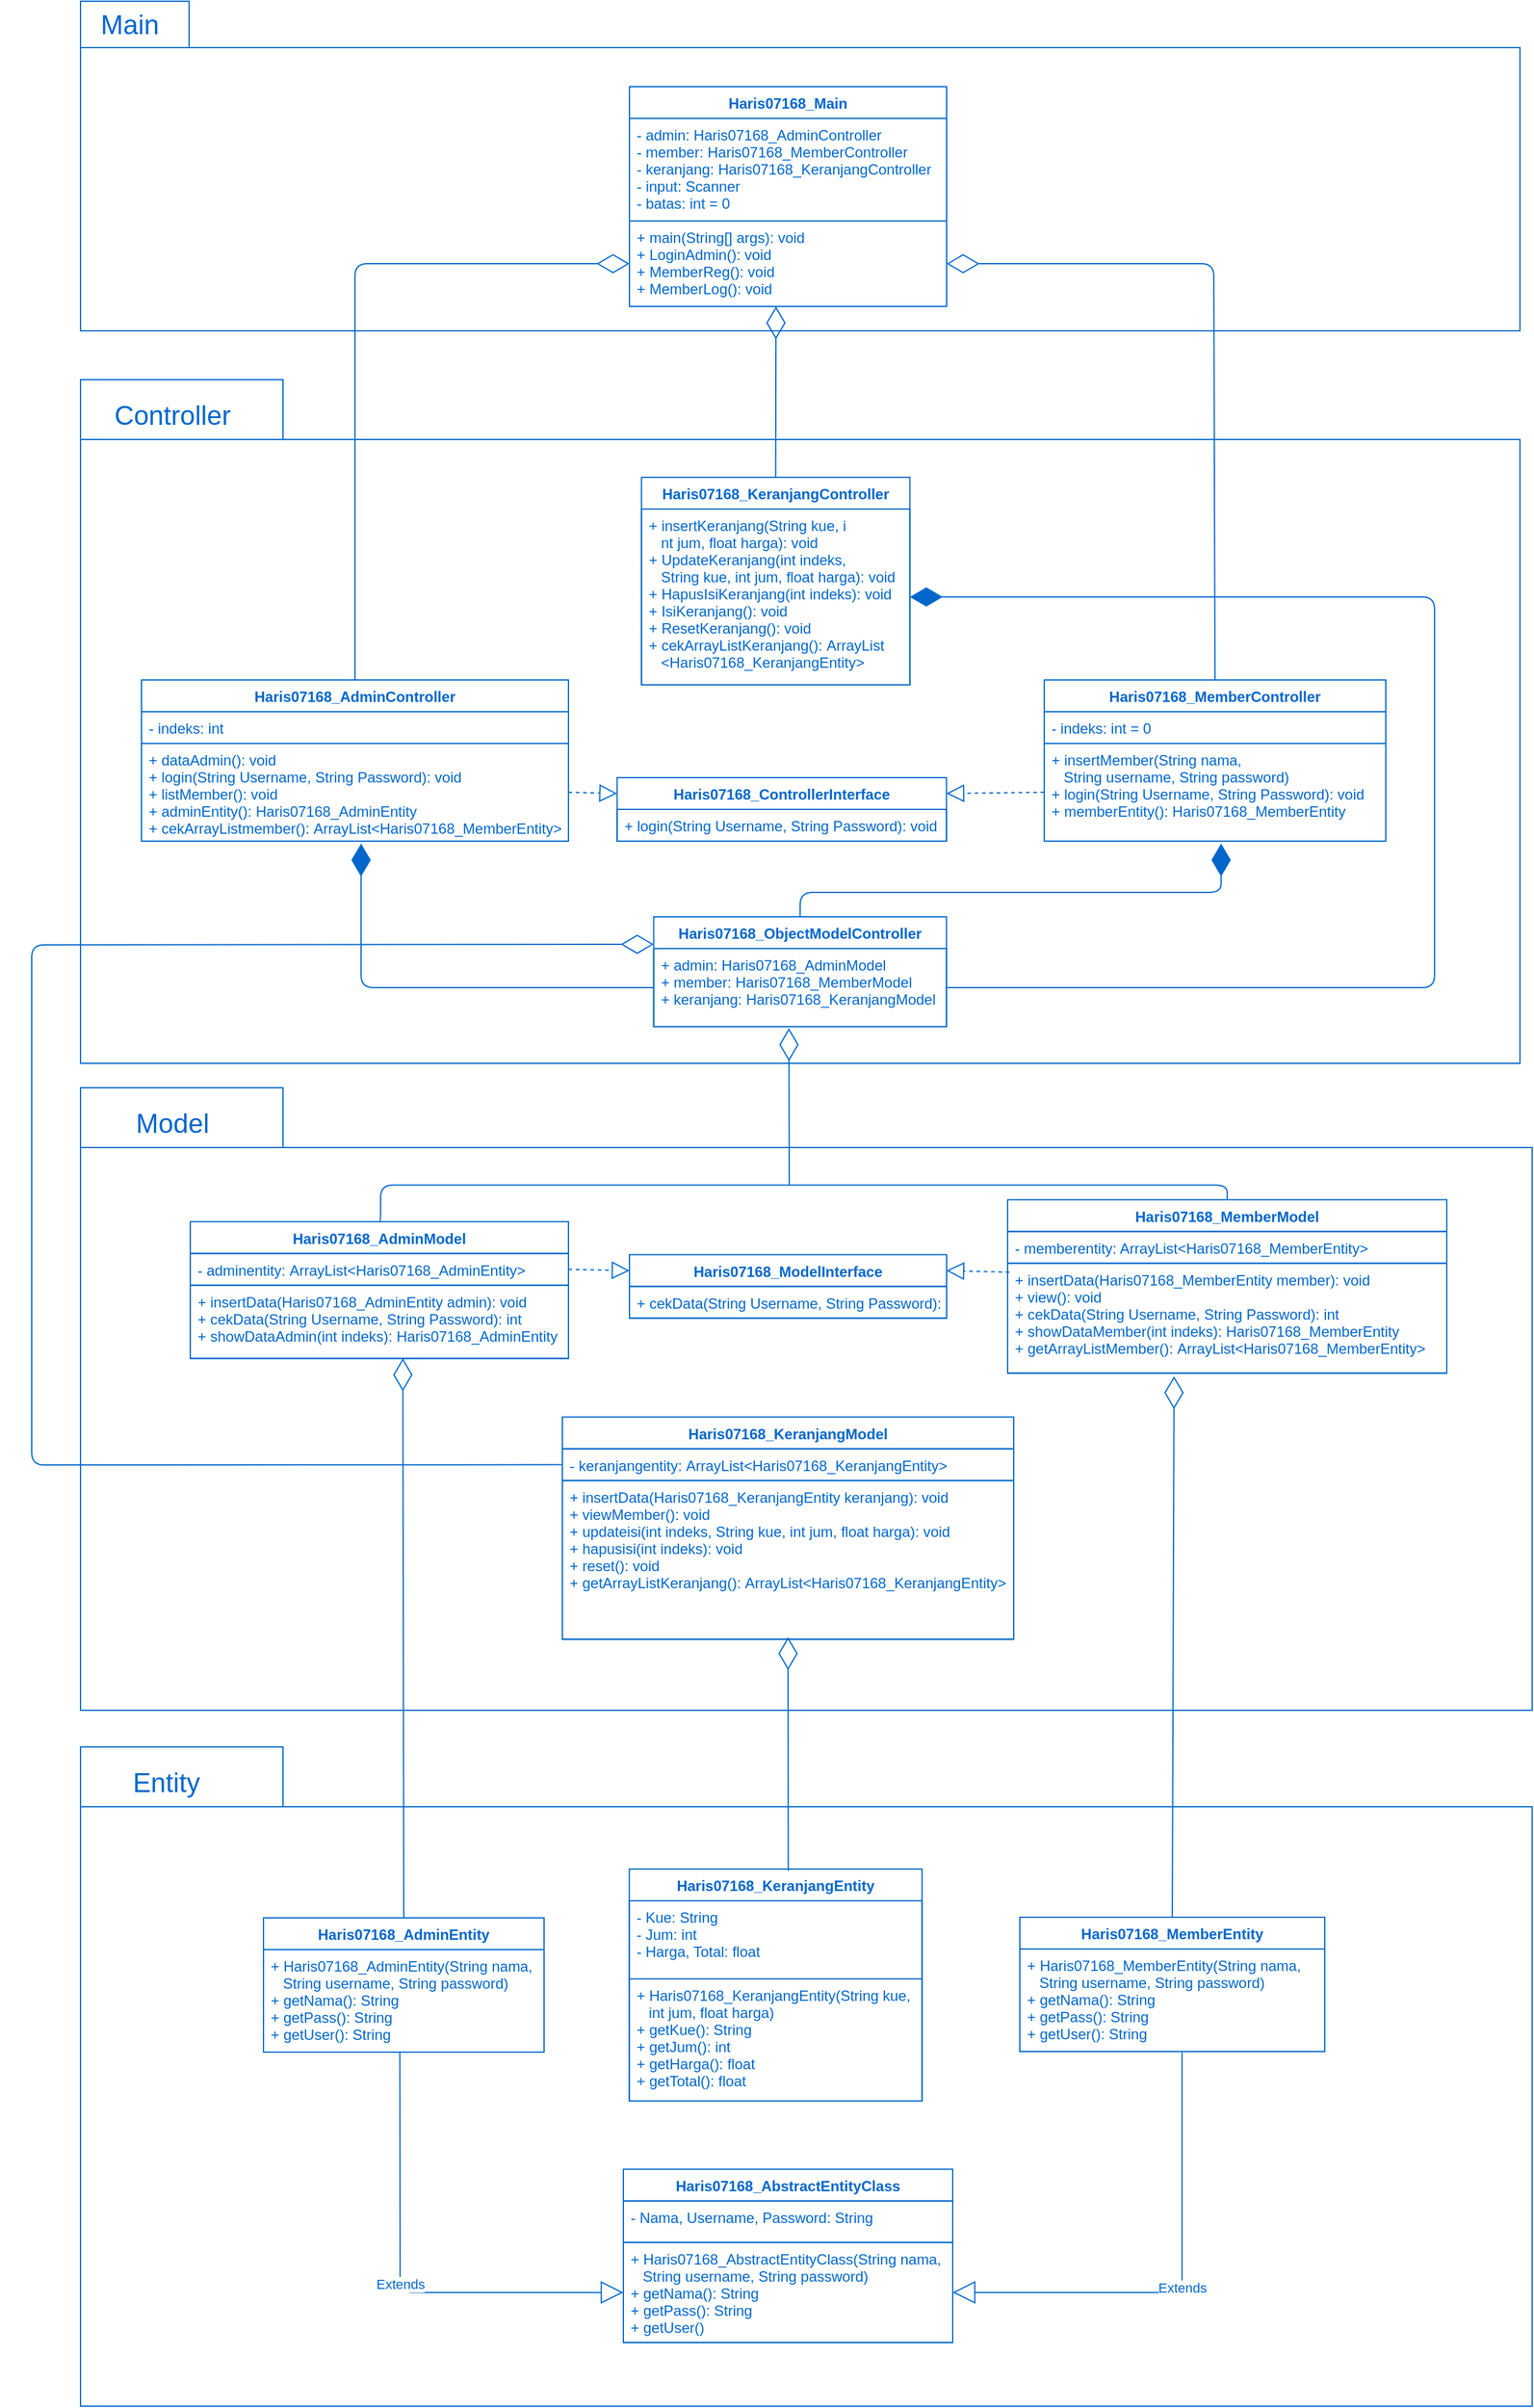 <mxfile version="12.4.2" type="device" pages="1"><diagram id="OKDqoTfsX0Fdf6CYpsVV" name="Page-1"><mxGraphModel dx="1707" dy="1053" grid="1" gridSize="10" guides="1" tooltips="1" connect="1" arrows="1" fold="1" page="1" pageScale="1" pageWidth="850" pageHeight="1100" math="0" shadow="0"><root><mxCell id="0"/><mxCell id="1" parent="0"/><mxCell id="1tDGdgKpz8HeDNRkOdJC-90" value="" style="shape=folder;fontStyle=1;spacingTop=10;tabWidth=166;tabHeight=49;tabPosition=left;html=1;strokeColor=#0066CC;fontColor=#0066CC;" vertex="1" parent="1"><mxGeometry x="410" y="1590" width="1190" height="540" as="geometry"/></mxCell><mxCell id="1tDGdgKpz8HeDNRkOdJC-88" value="" style="shape=folder;fontStyle=1;spacingTop=10;tabWidth=166;tabHeight=49;tabPosition=left;html=1;strokeColor=#0066CC;fontColor=#0066CC;" vertex="1" parent="1"><mxGeometry x="410" y="1050" width="1190" height="510" as="geometry"/></mxCell><mxCell id="1tDGdgKpz8HeDNRkOdJC-86" value="" style="shape=folder;fontStyle=1;spacingTop=10;tabWidth=166;tabHeight=49;tabPosition=left;html=1;strokeColor=#0066CC;fontColor=#0066CC;" vertex="1" parent="1"><mxGeometry x="410" y="470" width="1180" height="560" as="geometry"/></mxCell><mxCell id="1tDGdgKpz8HeDNRkOdJC-82" value="" style="shape=folder;fontStyle=1;spacingTop=10;tabWidth=89;tabHeight=38;tabPosition=left;html=1;strokeColor=#0066CC;fontColor=#0066CC;" vertex="1" parent="1"><mxGeometry x="410" y="160" width="1180" height="270" as="geometry"/></mxCell><mxCell id="1tDGdgKpz8HeDNRkOdJC-1" value="Haris07168_AdminController" style="swimlane;fontStyle=1;align=center;verticalAlign=top;childLayout=stackLayout;horizontal=1;startSize=26;horizontalStack=0;resizeParent=1;resizeParentMax=0;resizeLast=0;collapsible=1;marginBottom=0;strokeColor=#0066CC;fontColor=#0066CC;" vertex="1" parent="1"><mxGeometry x="460" y="716" width="350" height="132" as="geometry"/></mxCell><mxCell id="1tDGdgKpz8HeDNRkOdJC-2" value="- indeks: int" style="text;strokeColor=#0066CC;fillColor=none;align=left;verticalAlign=top;spacingLeft=4;spacingRight=4;overflow=hidden;rotatable=0;points=[[0,0.5],[1,0.5]];portConstraint=eastwest;fontColor=#0066CC;" vertex="1" parent="1tDGdgKpz8HeDNRkOdJC-1"><mxGeometry y="26" width="350" height="26" as="geometry"/></mxCell><mxCell id="1tDGdgKpz8HeDNRkOdJC-4" value="+ dataAdmin(): void&#10;+ login(String Username, String Password): void&#10;+ listMember(): void&#10;+ adminEntity(): Haris07168_AdminEntity&#10;+ cekArrayListmember(): ArrayList&lt;Haris07168_MemberEntity&gt;" style="text;strokeColor=#0066CC;fillColor=none;align=left;verticalAlign=top;spacingLeft=4;spacingRight=4;overflow=hidden;rotatable=0;points=[[0,0.5],[1,0.5]];portConstraint=eastwest;fontColor=#0066CC;" vertex="1" parent="1tDGdgKpz8HeDNRkOdJC-1"><mxGeometry y="52" width="350" height="80" as="geometry"/></mxCell><mxCell id="1tDGdgKpz8HeDNRkOdJC-5" value="Haris07168_ControllerInterface" style="swimlane;fontStyle=1;align=center;verticalAlign=top;childLayout=stackLayout;horizontal=1;startSize=26;horizontalStack=0;resizeParent=1;resizeParentMax=0;resizeLast=0;collapsible=1;marginBottom=0;fontColor=#0066CC;strokeColor=#0066CC;" vertex="1" parent="1"><mxGeometry x="849.86" y="796" width="270" height="52" as="geometry"/></mxCell><mxCell id="1tDGdgKpz8HeDNRkOdJC-8" value="+ login(String Username, String Password): void" style="text;strokeColor=#0066CC;fillColor=none;align=left;verticalAlign=top;spacingLeft=4;spacingRight=4;overflow=hidden;rotatable=0;points=[[0,0.5],[1,0.5]];portConstraint=eastwest;fontColor=#0066CC;" vertex="1" parent="1tDGdgKpz8HeDNRkOdJC-5"><mxGeometry y="26" width="270" height="26" as="geometry"/></mxCell><mxCell id="1tDGdgKpz8HeDNRkOdJC-9" value="Haris07168_KeranjangController" style="swimlane;fontStyle=1;align=center;verticalAlign=top;childLayout=stackLayout;horizontal=1;startSize=26;horizontalStack=0;resizeParent=1;resizeParentMax=0;resizeLast=0;collapsible=1;marginBottom=0;strokeColor=#0066CC;fontColor=#0066CC;" vertex="1" parent="1"><mxGeometry x="869.86" y="550" width="220" height="170" as="geometry"/></mxCell><mxCell id="1tDGdgKpz8HeDNRkOdJC-12" value="+ insertKeranjang(String kue, i&#10;   nt jum, float harga): void&#10;+ UpdateKeranjang(int indeks, &#10;   String kue, int jum, float harga): void&#10;+ HapusIsiKeranjang(int indeks): void&#10;+ IsiKeranjang(): void&#10;+ ResetKeranjang(): void&#10;+ cekArrayListKeranjang(): ArrayList&#10;   &lt;Haris07168_KeranjangEntity&gt;" style="text;strokeColor=#0066CC;fillColor=none;align=left;verticalAlign=top;spacingLeft=4;spacingRight=4;overflow=hidden;rotatable=0;points=[[0,0.5],[1,0.5]];portConstraint=eastwest;fontColor=#0066CC;" vertex="1" parent="1tDGdgKpz8HeDNRkOdJC-9"><mxGeometry y="26" width="220" height="144" as="geometry"/></mxCell><mxCell id="1tDGdgKpz8HeDNRkOdJC-13" value="Haris07168_MemberController" style="swimlane;fontStyle=1;align=center;verticalAlign=top;childLayout=stackLayout;horizontal=1;startSize=26;horizontalStack=0;resizeParent=1;resizeParentMax=0;resizeLast=0;collapsible=1;marginBottom=0;strokeColor=#0066CC;fontColor=#0066CC;" vertex="1" parent="1"><mxGeometry x="1200" y="716" width="280" height="132" as="geometry"/></mxCell><mxCell id="1tDGdgKpz8HeDNRkOdJC-14" value="- indeks: int = 0" style="text;strokeColor=#0066CC;fillColor=none;align=left;verticalAlign=top;spacingLeft=4;spacingRight=4;overflow=hidden;rotatable=0;points=[[0,0.5],[1,0.5]];portConstraint=eastwest;fontColor=#0066CC;" vertex="1" parent="1tDGdgKpz8HeDNRkOdJC-13"><mxGeometry y="26" width="280" height="26" as="geometry"/></mxCell><mxCell id="1tDGdgKpz8HeDNRkOdJC-16" value="+ insertMember(String nama, &#10;   String username, String password)&#10;+ login(String Username, String Password): void&#10;+ memberEntity(): Haris07168_MemberEntity" style="text;strokeColor=#0066CC;fillColor=none;align=left;verticalAlign=top;spacingLeft=4;spacingRight=4;overflow=hidden;rotatable=0;points=[[0,0.5],[1,0.5]];portConstraint=eastwest;fontColor=#0066CC;" vertex="1" parent="1tDGdgKpz8HeDNRkOdJC-13"><mxGeometry y="52" width="280" height="80" as="geometry"/></mxCell><mxCell id="1tDGdgKpz8HeDNRkOdJC-17" value="Haris07168_ObjectModelController" style="swimlane;fontStyle=1;align=center;verticalAlign=top;childLayout=stackLayout;horizontal=1;startSize=26;horizontalStack=0;resizeParent=1;resizeParentMax=0;resizeLast=0;collapsible=1;marginBottom=0;strokeColor=#0066CC;fontColor=#0066CC;" vertex="1" parent="1"><mxGeometry x="879.86" y="910" width="240" height="90" as="geometry"/></mxCell><mxCell id="1tDGdgKpz8HeDNRkOdJC-18" value="+ admin: Haris07168_AdminModel&#10;+ member: Haris07168_MemberModel&#10;+ keranjang: Haris07168_KeranjangModel" style="text;strokeColor=#0066CC;fillColor=none;align=left;verticalAlign=top;spacingLeft=4;spacingRight=4;overflow=hidden;rotatable=0;points=[[0,0.5],[1,0.5]];portConstraint=eastwest;fontColor=#0066CC;" vertex="1" parent="1tDGdgKpz8HeDNRkOdJC-17"><mxGeometry y="26" width="240" height="64" as="geometry"/></mxCell><mxCell id="1tDGdgKpz8HeDNRkOdJC-21" value="Haris07168_AbstractEntityClass" style="swimlane;fontStyle=1;align=center;verticalAlign=top;childLayout=stackLayout;horizontal=1;startSize=26;horizontalStack=0;resizeParent=1;resizeParentMax=0;resizeLast=0;collapsible=1;marginBottom=0;fontColor=#0066CC;strokeColor=#0066CC;" vertex="1" parent="1"><mxGeometry x="855" y="1935.86" width="270" height="142" as="geometry"/></mxCell><mxCell id="1tDGdgKpz8HeDNRkOdJC-22" value="- Nama, Username, Password: String" style="text;strokeColor=#0066CC;fillColor=none;align=left;verticalAlign=top;spacingLeft=4;spacingRight=4;overflow=hidden;rotatable=0;points=[[0,0.5],[1,0.5]];portConstraint=eastwest;fontColor=#0066CC;" vertex="1" parent="1tDGdgKpz8HeDNRkOdJC-21"><mxGeometry y="26" width="270" height="34" as="geometry"/></mxCell><mxCell id="1tDGdgKpz8HeDNRkOdJC-24" value="+ Haris07168_AbstractEntityClass(String nama, &#10;   String username, String password)&#10;+ getNama(): String&#10;+ getPass(): String&#10;+ getUser()" style="text;strokeColor=#0066CC;fillColor=none;align=left;verticalAlign=top;spacingLeft=4;spacingRight=4;overflow=hidden;rotatable=0;points=[[0,0.5],[1,0.5]];portConstraint=eastwest;fontColor=#0066CC;" vertex="1" parent="1tDGdgKpz8HeDNRkOdJC-21"><mxGeometry y="60" width="270" height="82" as="geometry"/></mxCell><mxCell id="1tDGdgKpz8HeDNRkOdJC-25" value="Haris07168_AdminEntity" style="swimlane;fontStyle=1;align=center;verticalAlign=top;childLayout=stackLayout;horizontal=1;startSize=26;horizontalStack=0;resizeParent=1;resizeParentMax=0;resizeLast=0;collapsible=1;marginBottom=0;strokeColor=#0066CC;fontColor=#0066CC;" vertex="1" parent="1"><mxGeometry x="560" y="1730" width="230" height="110" as="geometry"/></mxCell><mxCell id="1tDGdgKpz8HeDNRkOdJC-28" value="+ Haris07168_AdminEntity(String nama, &#10;   String username, String password)&#10;+ getNama(): String&#10;+ getPass(): String&#10;+ getUser(): String" style="text;strokeColor=#0066CC;fillColor=none;align=left;verticalAlign=top;spacingLeft=4;spacingRight=4;overflow=hidden;rotatable=0;points=[[0,0.5],[1,0.5]];portConstraint=eastwest;fontColor=#0066CC;" vertex="1" parent="1tDGdgKpz8HeDNRkOdJC-25"><mxGeometry y="26" width="230" height="84" as="geometry"/></mxCell><mxCell id="1tDGdgKpz8HeDNRkOdJC-29" value="Haris07168_KeranjangEntity" style="swimlane;fontStyle=1;align=center;verticalAlign=top;childLayout=stackLayout;horizontal=1;startSize=26;horizontalStack=0;resizeParent=1;resizeParentMax=0;resizeLast=0;collapsible=1;marginBottom=0;fontColor=#0066CC;strokeColor=#0066CC;" vertex="1" parent="1"><mxGeometry x="859.86" y="1690" width="240" height="190" as="geometry"/></mxCell><mxCell id="1tDGdgKpz8HeDNRkOdJC-30" value="- Kue: String&#10;- Jum: int&#10;- Harga, Total: float" style="text;strokeColor=#0066CC;fillColor=none;align=left;verticalAlign=top;spacingLeft=4;spacingRight=4;overflow=hidden;rotatable=0;points=[[0,0.5],[1,0.5]];portConstraint=eastwest;fontColor=#0066CC;" vertex="1" parent="1tDGdgKpz8HeDNRkOdJC-29"><mxGeometry y="26" width="240" height="64" as="geometry"/></mxCell><mxCell id="1tDGdgKpz8HeDNRkOdJC-32" value="+ Haris07168_KeranjangEntity(String kue, &#10;   int jum, float harga)&#10;+ getKue(): String&#10;+ getJum(): int&#10;+ getHarga(): float&#10;+ getTotal(): float" style="text;strokeColor=#0066CC;fillColor=none;align=left;verticalAlign=top;spacingLeft=4;spacingRight=4;overflow=hidden;rotatable=0;points=[[0,0.5],[1,0.5]];portConstraint=eastwest;fontColor=#0066CC;" vertex="1" parent="1tDGdgKpz8HeDNRkOdJC-29"><mxGeometry y="90" width="240" height="100" as="geometry"/></mxCell><mxCell id="1tDGdgKpz8HeDNRkOdJC-33" value="Haris07168_MemberEntity" style="swimlane;fontStyle=1;align=center;verticalAlign=top;childLayout=stackLayout;horizontal=1;startSize=26;horizontalStack=0;resizeParent=1;resizeParentMax=0;resizeLast=0;collapsible=1;marginBottom=0;strokeColor=#0066CC;fontColor=#0066CC;" vertex="1" parent="1"><mxGeometry x="1180" y="1729.53" width="250" height="110" as="geometry"/></mxCell><mxCell id="1tDGdgKpz8HeDNRkOdJC-36" value="+ Haris07168_MemberEntity(String nama, &#10;   String username, String password)&#10;+ getNama(): String&#10;+ getPass(): String&#10;+ getUser(): String" style="text;strokeColor=#0066CC;fillColor=none;align=left;verticalAlign=top;spacingLeft=4;spacingRight=4;overflow=hidden;rotatable=0;points=[[0,0.5],[1,0.5]];portConstraint=eastwest;fontColor=#0066CC;" vertex="1" parent="1tDGdgKpz8HeDNRkOdJC-33"><mxGeometry y="26" width="250" height="84" as="geometry"/></mxCell><mxCell id="1tDGdgKpz8HeDNRkOdJC-37" value="Haris07168_AdminModel" style="swimlane;fontStyle=1;align=center;verticalAlign=top;childLayout=stackLayout;horizontal=1;startSize=26;horizontalStack=0;resizeParent=1;resizeParentMax=0;resizeLast=0;collapsible=1;marginBottom=0;fontColor=#0066CC;strokeColor=#0066CC;" vertex="1" parent="1"><mxGeometry x="500" y="1159.81" width="310" height="112" as="geometry"/></mxCell><mxCell id="1tDGdgKpz8HeDNRkOdJC-38" value="- adminentity: ArrayList&lt;Haris07168_AdminEntity&gt;" style="text;strokeColor=#0066CC;fillColor=none;align=left;verticalAlign=top;spacingLeft=4;spacingRight=4;overflow=hidden;rotatable=0;points=[[0,0.5],[1,0.5]];portConstraint=eastwest;fontColor=#0066CC;" vertex="1" parent="1tDGdgKpz8HeDNRkOdJC-37"><mxGeometry y="26" width="310" height="26" as="geometry"/></mxCell><mxCell id="1tDGdgKpz8HeDNRkOdJC-40" value="+ insertData(Haris07168_AdminEntity admin): void&#10;+ cekData(String Username, String Password): int&#10;+ showDataAdmin(int indeks): Haris07168_AdminEntity" style="text;strokeColor=#0066CC;fillColor=none;align=left;verticalAlign=top;spacingLeft=4;spacingRight=4;overflow=hidden;rotatable=0;points=[[0,0.5],[1,0.5]];portConstraint=eastwest;fontColor=#0066CC;" vertex="1" parent="1tDGdgKpz8HeDNRkOdJC-37"><mxGeometry y="52" width="310" height="60" as="geometry"/></mxCell><mxCell id="1tDGdgKpz8HeDNRkOdJC-41" value="Haris07168_KeranjangModel" style="swimlane;fontStyle=1;align=center;verticalAlign=top;childLayout=stackLayout;horizontal=1;startSize=26;horizontalStack=0;resizeParent=1;resizeParentMax=0;resizeLast=0;collapsible=1;marginBottom=0;strokeColor=#0066CC;fontColor=#0066CC;" vertex="1" parent="1"><mxGeometry x="805" y="1319.81" width="370" height="182" as="geometry"/></mxCell><mxCell id="1tDGdgKpz8HeDNRkOdJC-42" value="- keranjangentity: ArrayList&lt;Haris07168_KeranjangEntity&gt;" style="text;strokeColor=#0066CC;fillColor=none;align=left;verticalAlign=top;spacingLeft=4;spacingRight=4;overflow=hidden;rotatable=0;points=[[0,0.5],[1,0.5]];portConstraint=eastwest;fontColor=#0066CC;" vertex="1" parent="1tDGdgKpz8HeDNRkOdJC-41"><mxGeometry y="26" width="370" height="26" as="geometry"/></mxCell><mxCell id="1tDGdgKpz8HeDNRkOdJC-44" value="+ insertData(Haris07168_KeranjangEntity keranjang): void&#10;+ viewMember(): void&#10;+ updateisi(int indeks, String kue, int jum, float harga): void&#10;+ hapusisi(int indeks): void&#10;+ reset(): void&#10;+ getArrayListKeranjang(): ArrayList&lt;Haris07168_KeranjangEntity&gt;" style="text;strokeColor=#0066CC;fillColor=none;align=left;verticalAlign=top;spacingLeft=4;spacingRight=4;overflow=hidden;rotatable=0;points=[[0,0.5],[1,0.5]];portConstraint=eastwest;fontColor=#0066CC;" vertex="1" parent="1tDGdgKpz8HeDNRkOdJC-41"><mxGeometry y="52" width="370" height="130" as="geometry"/></mxCell><mxCell id="1tDGdgKpz8HeDNRkOdJC-45" value="Haris07168_MemberModel" style="swimlane;fontStyle=1;align=center;verticalAlign=top;childLayout=stackLayout;horizontal=1;startSize=26;horizontalStack=0;resizeParent=1;resizeParentMax=0;resizeLast=0;collapsible=1;marginBottom=0;fontColor=#0066CC;strokeColor=#0066CC;" vertex="1" parent="1"><mxGeometry x="1170" y="1141.81" width="360" height="142" as="geometry"/></mxCell><mxCell id="1tDGdgKpz8HeDNRkOdJC-46" value="- memberentity: ArrayList&lt;Haris07168_MemberEntity&gt;" style="text;strokeColor=#0066CC;fillColor=none;align=left;verticalAlign=top;spacingLeft=4;spacingRight=4;overflow=hidden;rotatable=0;points=[[0,0.5],[1,0.5]];portConstraint=eastwest;fontColor=#0066CC;" vertex="1" parent="1tDGdgKpz8HeDNRkOdJC-45"><mxGeometry y="26" width="360" height="26" as="geometry"/></mxCell><mxCell id="1tDGdgKpz8HeDNRkOdJC-48" value="+ insertData(Haris07168_MemberEntity member): void&#10;+ view(): void&#10;+ cekData(String Username, String Password): int&#10;+ showDataMember(int indeks): Haris07168_MemberEntity&#10;+ getArrayListMember(): ArrayList&lt;Haris07168_MemberEntity&gt;&#10;" style="text;strokeColor=#0066CC;fillColor=none;align=left;verticalAlign=top;spacingLeft=4;spacingRight=4;overflow=hidden;rotatable=0;points=[[0,0.5],[1,0.5]];portConstraint=eastwest;fontColor=#0066CC;" vertex="1" parent="1tDGdgKpz8HeDNRkOdJC-45"><mxGeometry y="52" width="360" height="90" as="geometry"/></mxCell><mxCell id="1tDGdgKpz8HeDNRkOdJC-49" value="Haris07168_ModelInterface" style="swimlane;fontStyle=1;align=center;verticalAlign=top;childLayout=stackLayout;horizontal=1;startSize=26;horizontalStack=0;resizeParent=1;resizeParentMax=0;resizeLast=0;collapsible=1;marginBottom=0;fontColor=#0066CC;strokeColor=#0066CC;" vertex="1" parent="1"><mxGeometry x="860" y="1186.81" width="260" height="52" as="geometry"/></mxCell><mxCell id="1tDGdgKpz8HeDNRkOdJC-52" value="+ cekData(String Username, String Password): int" style="text;strokeColor=#0066CC;fillColor=none;align=left;verticalAlign=top;spacingLeft=4;spacingRight=4;overflow=hidden;rotatable=0;points=[[0,0.5],[1,0.5]];portConstraint=eastwest;fontColor=#0066CC;" vertex="1" parent="1tDGdgKpz8HeDNRkOdJC-49"><mxGeometry y="26" width="260" height="26" as="geometry"/></mxCell><mxCell id="1tDGdgKpz8HeDNRkOdJC-53" value="Haris07168_Main" style="swimlane;fontStyle=1;align=center;verticalAlign=top;childLayout=stackLayout;horizontal=1;startSize=26;horizontalStack=0;resizeParent=1;resizeParentMax=0;resizeLast=0;collapsible=1;marginBottom=0;strokeColor=#0066CC;fontColor=#0066CC;" vertex="1" parent="1"><mxGeometry x="860" y="230" width="260" height="180" as="geometry"/></mxCell><mxCell id="1tDGdgKpz8HeDNRkOdJC-54" value="- admin: Haris07168_AdminController&#10;- member: Haris07168_MemberController&#10;- keranjang: Haris07168_KeranjangController&#10;- input: Scanner&#10;- batas: int = 0" style="text;strokeColor=#0066CC;fillColor=none;align=left;verticalAlign=top;spacingLeft=4;spacingRight=4;overflow=hidden;rotatable=0;points=[[0,0.5],[1,0.5]];portConstraint=eastwest;fontColor=#0066CC;" vertex="1" parent="1tDGdgKpz8HeDNRkOdJC-53"><mxGeometry y="26" width="260" height="84" as="geometry"/></mxCell><mxCell id="1tDGdgKpz8HeDNRkOdJC-56" value="+ main(String[] args): void&#10;+ LoginAdmin(): void&#10;+ MemberReg(): void&#10;+ MemberLog(): void&#10;" style="text;strokeColor=#0066CC;fillColor=none;align=left;verticalAlign=top;spacingLeft=4;spacingRight=4;overflow=hidden;rotatable=0;points=[[0,0.5],[1,0.5]];portConstraint=eastwest;fontColor=#0066CC;" vertex="1" parent="1tDGdgKpz8HeDNRkOdJC-53"><mxGeometry y="110" width="260" height="70" as="geometry"/></mxCell><mxCell id="1tDGdgKpz8HeDNRkOdJC-58" value="" style="endArrow=block;dashed=1;endFill=0;endSize=12;html=1;fontColor=#0066CC;strokeColor=#0066CC;exitX=1;exitY=0.5;exitDx=0;exitDy=0;entryX=0;entryY=0.25;entryDx=0;entryDy=0;" edge="1" parent="1" source="1tDGdgKpz8HeDNRkOdJC-4" target="1tDGdgKpz8HeDNRkOdJC-5"><mxGeometry width="160" relative="1" as="geometry"><mxPoint x="610" y="518.57" as="sourcePoint"/><mxPoint x="780" y="528" as="targetPoint"/></mxGeometry></mxCell><mxCell id="1tDGdgKpz8HeDNRkOdJC-59" value="" style="endArrow=block;dashed=1;endFill=0;endSize=12;html=1;strokeColor=#0066CC;fontColor=#0066CC;exitX=0;exitY=0.5;exitDx=0;exitDy=0;entryX=1;entryY=0.25;entryDx=0;entryDy=0;" edge="1" parent="1" source="1tDGdgKpz8HeDNRkOdJC-16" target="1tDGdgKpz8HeDNRkOdJC-5"><mxGeometry width="160" relative="1" as="geometry"><mxPoint x="920" y="1160" as="sourcePoint"/><mxPoint x="930" y="1060" as="targetPoint"/></mxGeometry></mxCell><mxCell id="1tDGdgKpz8HeDNRkOdJC-62" value="" style="endArrow=diamondThin;endFill=0;endSize=24;html=1;strokeColor=#0066CC;fontColor=#0066CC;exitX=0.5;exitY=0;exitDx=0;exitDy=0;entryX=0.462;entryY=1;entryDx=0;entryDy=0;entryPerimeter=0;" edge="1" parent="1" source="1tDGdgKpz8HeDNRkOdJC-9" target="1tDGdgKpz8HeDNRkOdJC-56"><mxGeometry width="160" relative="1" as="geometry"><mxPoint x="989.29" y="543.43" as="sourcePoint"/><mxPoint x="989.29" y="410" as="targetPoint"/></mxGeometry></mxCell><mxCell id="1tDGdgKpz8HeDNRkOdJC-63" value="" style="endArrow=diamondThin;endFill=0;endSize=24;html=1;strokeColor=#0066CC;fontColor=#0066CC;exitX=0.5;exitY=0;exitDx=0;exitDy=0;entryX=0;entryY=0.5;entryDx=0;entryDy=0;" edge="1" parent="1" source="1tDGdgKpz8HeDNRkOdJC-1" target="1tDGdgKpz8HeDNRkOdJC-56"><mxGeometry width="160" relative="1" as="geometry"><mxPoint x="600" y="705.43" as="sourcePoint"/><mxPoint x="600" y="572.0" as="targetPoint"/><Array as="points"><mxPoint x="635" y="375"/></Array></mxGeometry></mxCell><mxCell id="1tDGdgKpz8HeDNRkOdJC-64" value="" style="endArrow=diamondThin;endFill=0;endSize=24;html=1;strokeColor=#0066CC;fontColor=#0066CC;entryX=1;entryY=0.5;entryDx=0;entryDy=0;exitX=0.5;exitY=0;exitDx=0;exitDy=0;" edge="1" parent="1" source="1tDGdgKpz8HeDNRkOdJC-13" target="1tDGdgKpz8HeDNRkOdJC-56"><mxGeometry width="160" relative="1" as="geometry"><mxPoint x="1339.29" y="710" as="sourcePoint"/><mxPoint x="1339.29" y="576.57" as="targetPoint"/><Array as="points"><mxPoint x="1339" y="375"/></Array></mxGeometry></mxCell><mxCell id="1tDGdgKpz8HeDNRkOdJC-65" value="" style="endArrow=block;dashed=1;endFill=0;endSize=12;html=1;strokeColor=#0066CC;fontColor=#0066CC;exitX=1;exitY=0.5;exitDx=0;exitDy=0;entryX=0;entryY=0.25;entryDx=0;entryDy=0;" edge="1" parent="1" source="1tDGdgKpz8HeDNRkOdJC-38" target="1tDGdgKpz8HeDNRkOdJC-49"><mxGeometry width="160" relative="1" as="geometry"><mxPoint x="600" y="1279.81" as="sourcePoint"/><mxPoint x="600" y="1409.81" as="targetPoint"/><Array as="points"/></mxGeometry></mxCell><mxCell id="1tDGdgKpz8HeDNRkOdJC-67" value="" style="endArrow=block;dashed=1;endFill=0;endSize=12;html=1;strokeColor=#0066CC;fontColor=#0066CC;exitX=0.004;exitY=0.081;exitDx=0;exitDy=0;exitPerimeter=0;" edge="1" parent="1" source="1tDGdgKpz8HeDNRkOdJC-48"><mxGeometry width="160" relative="1" as="geometry"><mxPoint x="1179.86" y="1199.81" as="sourcePoint"/><mxPoint x="1119.86" y="1199.81" as="targetPoint"/></mxGeometry></mxCell><mxCell id="1tDGdgKpz8HeDNRkOdJC-72" value="" style="endArrow=none;html=1;edgeStyle=orthogonalEdgeStyle;strokeColor=#0066CC;fontColor=#0066CC;exitX=0.5;exitY=0;exitDx=0;exitDy=0;entryX=0.5;entryY=0;entryDx=0;entryDy=0;" edge="1" parent="1" source="1tDGdgKpz8HeDNRkOdJC-37" target="1tDGdgKpz8HeDNRkOdJC-45"><mxGeometry relative="1" as="geometry"><mxPoint x="660" y="1099.81" as="sourcePoint"/><mxPoint x="1059.86" y="1109.81" as="targetPoint"/><Array as="points"><mxPoint x="656" y="1129.81"/><mxPoint x="1350" y="1129.81"/></Array></mxGeometry></mxCell><mxCell id="1tDGdgKpz8HeDNRkOdJC-75" value="" style="endArrow=diamondThin;endFill=0;endSize=24;html=1;strokeColor=#0066CC;fontColor=#0066CC;entryX=0.462;entryY=1.02;entryDx=0;entryDy=0;entryPerimeter=0;" edge="1" parent="1" target="1tDGdgKpz8HeDNRkOdJC-18"><mxGeometry width="160" relative="1" as="geometry"><mxPoint x="991" y="1130" as="sourcePoint"/><mxPoint x="989.29" y="1010" as="targetPoint"/></mxGeometry></mxCell><mxCell id="1tDGdgKpz8HeDNRkOdJC-76" value="" style="endArrow=diamondThin;endFill=0;endSize=24;html=1;strokeColor=#0066CC;fontColor=#0066CC;exitX=0;exitY=0.5;exitDx=0;exitDy=0;entryX=0;entryY=0.25;entryDx=0;entryDy=0;" edge="1" parent="1" source="1tDGdgKpz8HeDNRkOdJC-42" target="1tDGdgKpz8HeDNRkOdJC-17"><mxGeometry width="160" relative="1" as="geometry"><mxPoint x="750" y="1330.29" as="sourcePoint"/><mxPoint x="620" y="1330.29" as="targetPoint"/><Array as="points"><mxPoint x="370" y="1359"/><mxPoint x="370" y="933"/></Array></mxGeometry></mxCell><mxCell id="1tDGdgKpz8HeDNRkOdJC-77" value="" style="endArrow=diamondThin;endFill=0;endSize=24;html=1;strokeColor=#0066CC;fontColor=#0066CC;exitX=0.543;exitY=0.008;exitDx=0;exitDy=0;exitPerimeter=0;" edge="1" parent="1" source="1tDGdgKpz8HeDNRkOdJC-29"><mxGeometry width="160" relative="1" as="geometry"><mxPoint x="999.15" y="1552.14" as="sourcePoint"/><mxPoint x="990" y="1500" as="targetPoint"/></mxGeometry></mxCell><mxCell id="1tDGdgKpz8HeDNRkOdJC-78" value="Extends" style="endArrow=block;endSize=16;endFill=0;html=1;strokeColor=#0066CC;fontColor=#0066CC;entryX=0;entryY=0.5;entryDx=0;entryDy=0;exitX=0.486;exitY=1;exitDx=0;exitDy=0;exitPerimeter=0;" edge="1" parent="1" source="1tDGdgKpz8HeDNRkOdJC-28" target="1tDGdgKpz8HeDNRkOdJC-24"><mxGeometry width="160" relative="1" as="geometry"><mxPoint x="645" y="2015.86" as="sourcePoint"/><mxPoint x="805" y="2015.86" as="targetPoint"/><Array as="points"><mxPoint x="672" y="2036.86"/></Array></mxGeometry></mxCell><mxCell id="1tDGdgKpz8HeDNRkOdJC-79" value="Extends" style="endArrow=block;endSize=16;endFill=0;html=1;strokeColor=#0066CC;fontColor=#0066CC;entryX=1;entryY=0.5;entryDx=0;entryDy=0;exitX=0.532;exitY=1.008;exitDx=0;exitDy=0;exitPerimeter=0;" edge="1" parent="1" source="1tDGdgKpz8HeDNRkOdJC-36" target="1tDGdgKpz8HeDNRkOdJC-24"><mxGeometry width="160" relative="1" as="geometry"><mxPoint x="1252" y="2025.86" as="sourcePoint"/><mxPoint x="1412" y="2025.86" as="targetPoint"/><Array as="points"><mxPoint x="1313" y="2036.86"/></Array></mxGeometry></mxCell><mxCell id="1tDGdgKpz8HeDNRkOdJC-80" value="" style="endArrow=diamondThin;endFill=0;endSize=24;html=1;strokeColor=#0066CC;fontColor=#0066CC;exitX=0.5;exitY=0;exitDx=0;exitDy=0;entryX=0.562;entryY=0.998;entryDx=0;entryDy=0;entryPerimeter=0;" edge="1" parent="1" source="1tDGdgKpz8HeDNRkOdJC-25" target="1tDGdgKpz8HeDNRkOdJC-40"><mxGeometry width="160" relative="1" as="geometry"><mxPoint x="654.17" y="1580" as="sourcePoint"/><mxPoint x="654.17" y="1280" as="targetPoint"/></mxGeometry></mxCell><mxCell id="1tDGdgKpz8HeDNRkOdJC-81" value="" style="endArrow=diamondThin;endFill=0;endSize=24;html=1;strokeColor=#0066CC;fontColor=#0066CC;exitX=0.5;exitY=0;exitDx=0;exitDy=0;entryX=0.379;entryY=1.028;entryDx=0;entryDy=0;entryPerimeter=0;" edge="1" parent="1" source="1tDGdgKpz8HeDNRkOdJC-33" target="1tDGdgKpz8HeDNRkOdJC-48"><mxGeometry width="160" relative="1" as="geometry"><mxPoint x="1339.95" y="1606.26" as="sourcePoint"/><mxPoint x="1339.17" y="1234.14" as="targetPoint"/></mxGeometry></mxCell><mxCell id="1tDGdgKpz8HeDNRkOdJC-85" value="&lt;font style=&quot;font-size: 22px&quot;&gt;Main&lt;/font&gt;" style="text;html=1;align=center;verticalAlign=middle;resizable=0;points=[];;autosize=1;fontColor=#0066CC;" vertex="1" parent="1"><mxGeometry x="420" y="170" width="60" height="20" as="geometry"/></mxCell><mxCell id="1tDGdgKpz8HeDNRkOdJC-87" value="&lt;font style=&quot;font-size: 22px&quot;&gt;Controller&lt;/font&gt;" style="text;html=1;align=center;verticalAlign=middle;resizable=0;points=[];;autosize=1;fontColor=#0066CC;" vertex="1" parent="1"><mxGeometry x="430" y="490" width="110" height="20" as="geometry"/></mxCell><mxCell id="1tDGdgKpz8HeDNRkOdJC-89" value="&lt;font style=&quot;font-size: 22px&quot;&gt;Model&lt;/font&gt;" style="text;html=1;align=center;verticalAlign=middle;resizable=0;points=[];;autosize=1;fontColor=#0066CC;" vertex="1" parent="1"><mxGeometry x="445" y="1070" width="80" height="20" as="geometry"/></mxCell><mxCell id="1tDGdgKpz8HeDNRkOdJC-92" value="&lt;font style=&quot;font-size: 22px&quot;&gt;Entity&lt;/font&gt;" style="text;html=1;align=center;verticalAlign=middle;resizable=0;points=[];;autosize=1;fontColor=#0066CC;" vertex="1" parent="1"><mxGeometry x="445" y="1610" width="70" height="20" as="geometry"/></mxCell><mxCell id="1tDGdgKpz8HeDNRkOdJC-97" value="" style="endArrow=diamondThin;endFill=1;endSize=24;html=1;strokeColor=#0066CC;fontColor=#0066CC;exitX=0;exitY=0.5;exitDx=0;exitDy=0;" edge="1" parent="1" source="1tDGdgKpz8HeDNRkOdJC-18"><mxGeometry width="160" relative="1" as="geometry"><mxPoint x="740" y="1000" as="sourcePoint"/><mxPoint x="640" y="850" as="targetPoint"/><Array as="points"><mxPoint x="640" y="968"/></Array></mxGeometry></mxCell><mxCell id="1tDGdgKpz8HeDNRkOdJC-98" value="" style="endArrow=diamondThin;endFill=1;endSize=24;html=1;strokeColor=#0066CC;fontColor=#0066CC;exitX=0.5;exitY=0;exitDx=0;exitDy=0;entryX=0.518;entryY=1.025;entryDx=0;entryDy=0;entryPerimeter=0;" edge="1" parent="1" source="1tDGdgKpz8HeDNRkOdJC-17" target="1tDGdgKpz8HeDNRkOdJC-16"><mxGeometry width="160" relative="1" as="geometry"><mxPoint x="1010" y="880" as="sourcePoint"/><mxPoint x="1170" y="880" as="targetPoint"/><Array as="points"><mxPoint x="1000" y="890"/><mxPoint x="1345" y="890"/></Array></mxGeometry></mxCell><mxCell id="1tDGdgKpz8HeDNRkOdJC-99" value="" style="endArrow=diamondThin;endFill=1;endSize=24;html=1;strokeColor=#0066CC;fontColor=#0066CC;exitX=1;exitY=0.5;exitDx=0;exitDy=0;entryX=1;entryY=0.5;entryDx=0;entryDy=0;" edge="1" parent="1" source="1tDGdgKpz8HeDNRkOdJC-18" target="1tDGdgKpz8HeDNRkOdJC-12"><mxGeometry width="160" relative="1" as="geometry"><mxPoint x="1140" y="950" as="sourcePoint"/><mxPoint x="1300" y="950" as="targetPoint"/><Array as="points"><mxPoint x="1520" y="968"/><mxPoint x="1520" y="648"/></Array></mxGeometry></mxCell></root></mxGraphModel></diagram></mxfile>